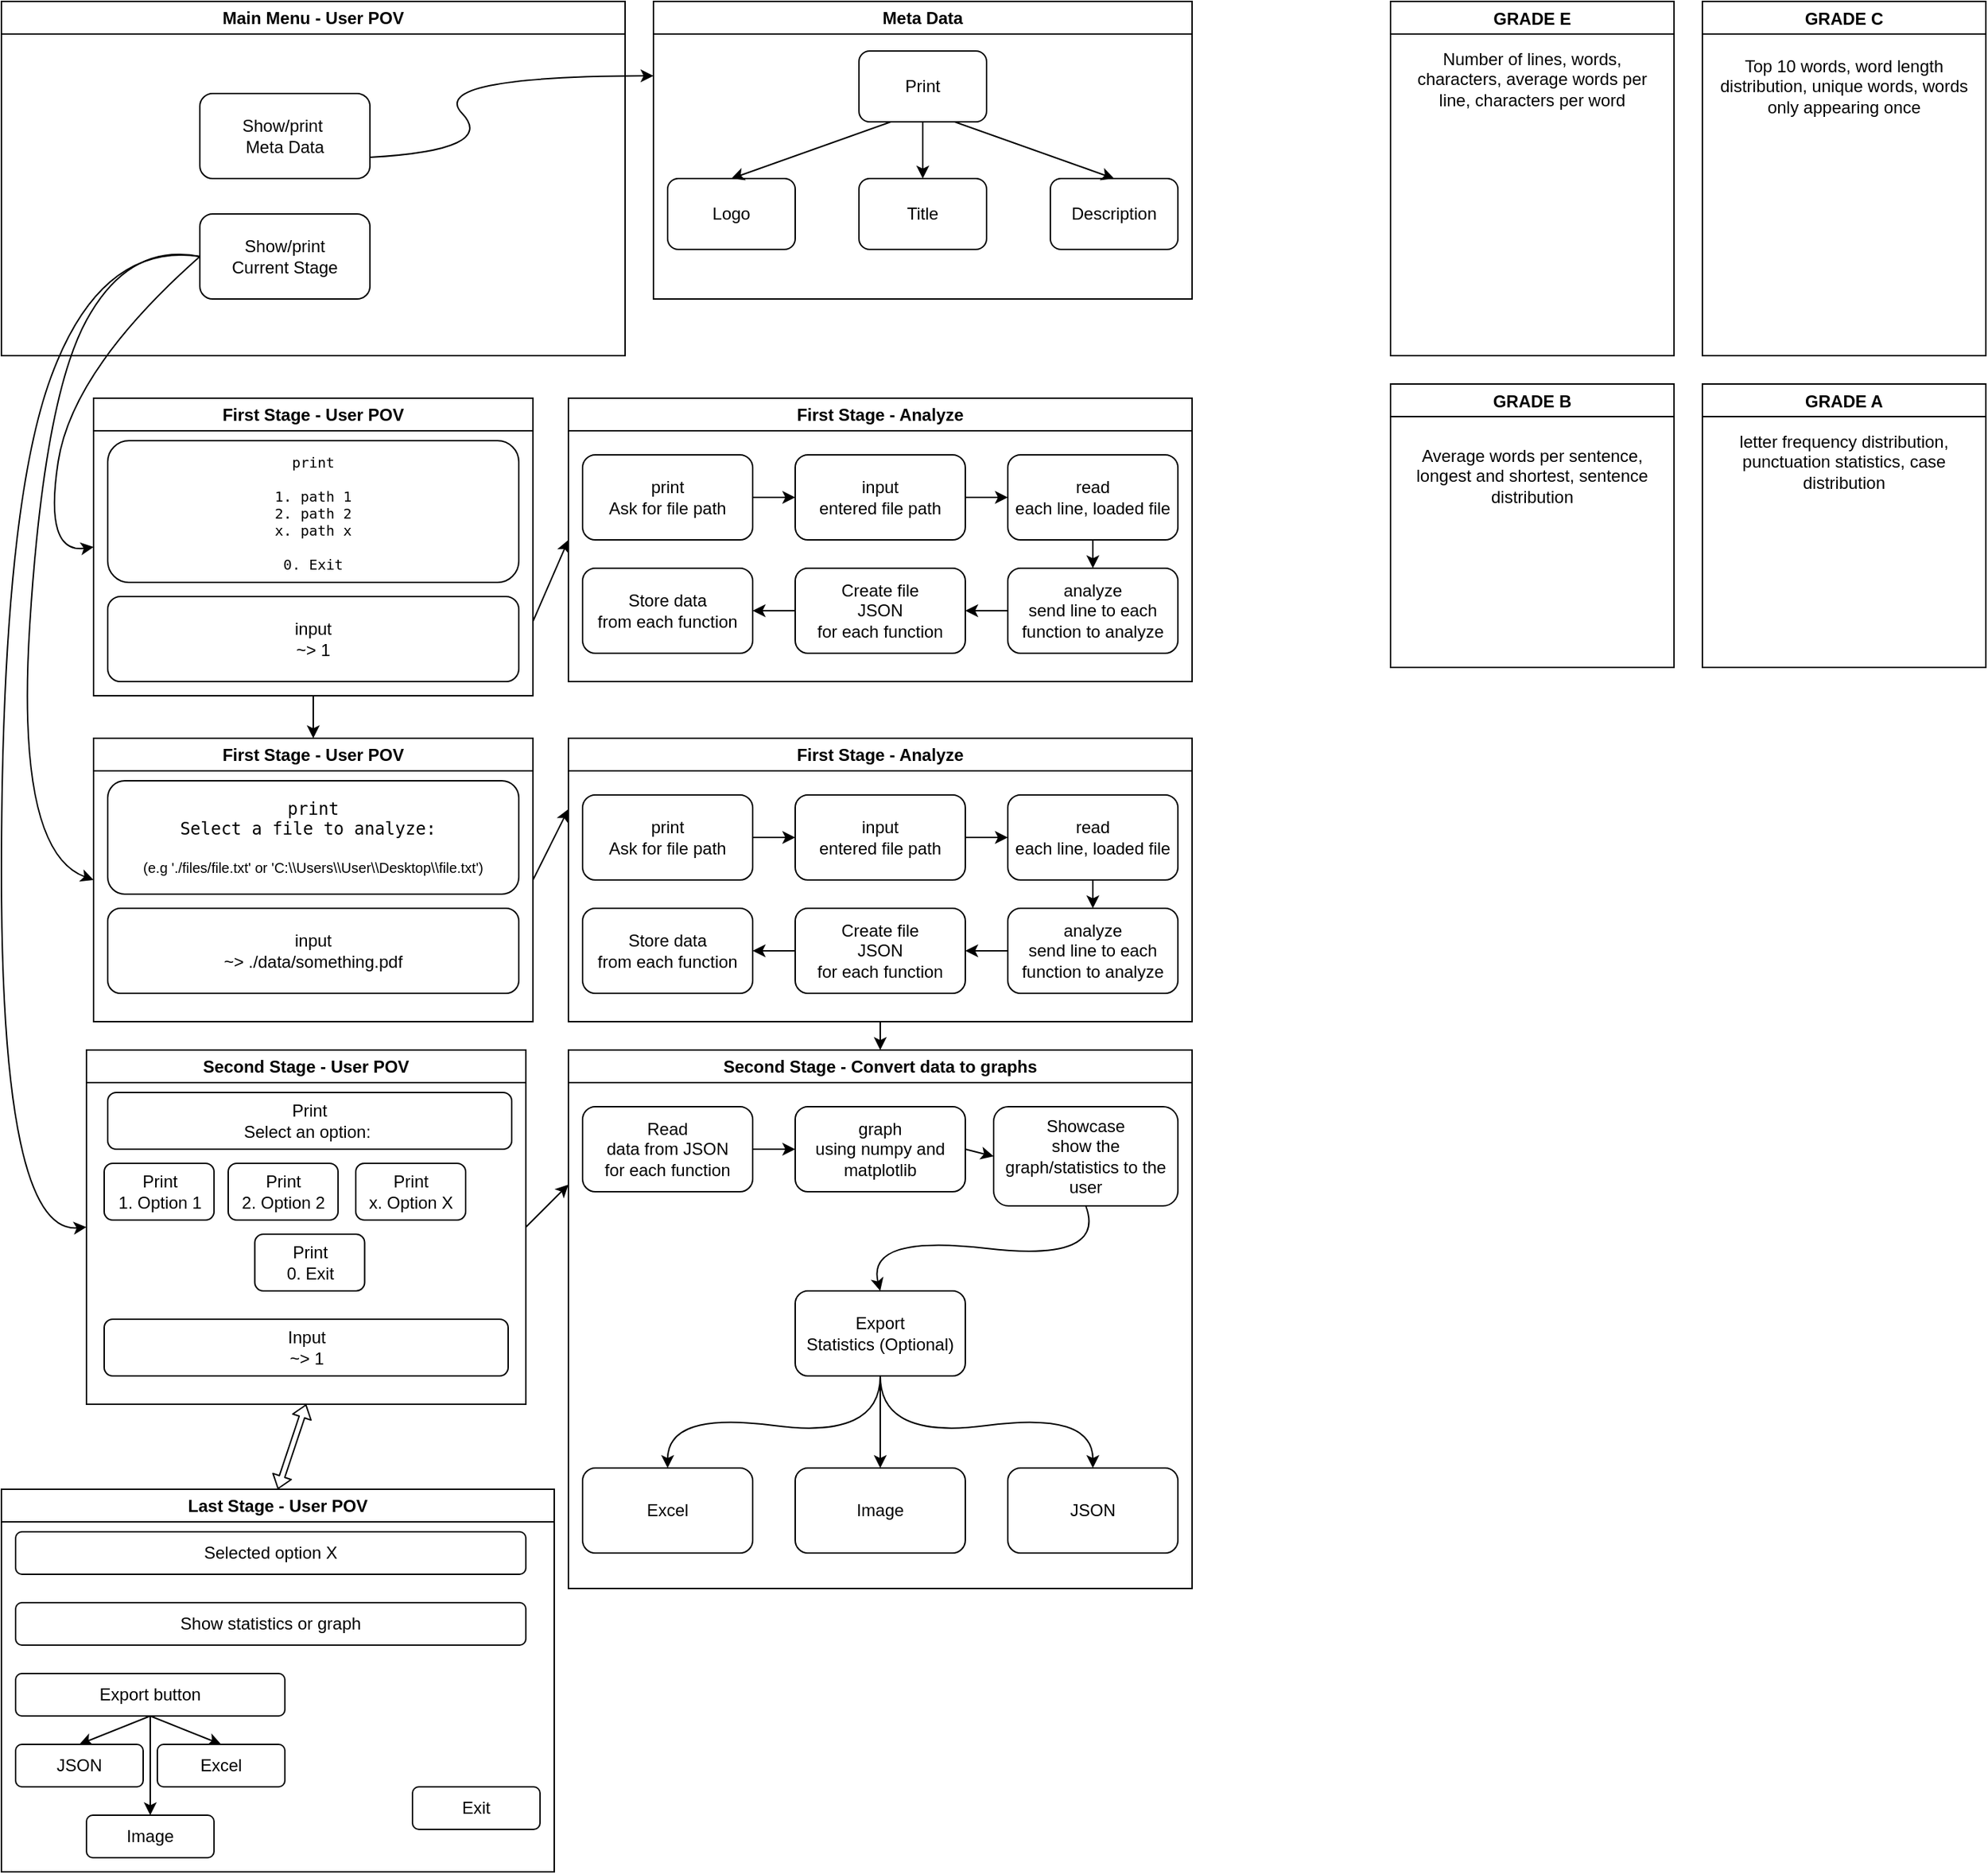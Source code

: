 <mxfile>
    <diagram id="9AL_iBeyxNEIxK2HOIyZ" name="Page-1">
        <mxGraphModel dx="1054" dy="692" grid="1" gridSize="10" guides="1" tooltips="1" connect="1" arrows="1" fold="1" page="1" pageScale="1" pageWidth="850" pageHeight="1100" math="0" shadow="0">
            <root>
                <mxCell id="0"/>
                <mxCell id="1" parent="0"/>
                <mxCell id="54" value="Main Menu - User POV" style="swimlane;whiteSpace=wrap;html=1;startSize=23;" parent="1" vertex="1">
                    <mxGeometry x="10" y="10" width="440" height="250" as="geometry"/>
                </mxCell>
                <mxCell id="66" value="&lt;div&gt;Show/print&lt;/div&gt;Current Stage" style="rounded=1;whiteSpace=wrap;html=1;" parent="54" vertex="1">
                    <mxGeometry x="140" y="150" width="120" height="60" as="geometry"/>
                </mxCell>
                <mxCell id="68" value="Show/print&lt;span style=&quot;color: rgb(63, 63, 63); background-color: transparent;&quot;&gt;&amp;nbsp;&lt;/span&gt;&lt;div&gt;&lt;div&gt;Meta Data&lt;/div&gt;&lt;/div&gt;" style="rounded=1;whiteSpace=wrap;html=1;" parent="54" vertex="1">
                    <mxGeometry x="140" y="65" width="120" height="60" as="geometry"/>
                </mxCell>
                <mxCell id="64" value="Meta Data" style="swimlane;whiteSpace=wrap;html=1;" parent="1" vertex="1">
                    <mxGeometry x="470" y="10" width="380" height="210" as="geometry"/>
                </mxCell>
                <mxCell id="56" value="Print" style="rounded=1;whiteSpace=wrap;html=1;" parent="64" vertex="1">
                    <mxGeometry x="145" y="35" width="90" height="50" as="geometry"/>
                </mxCell>
                <mxCell id="58" value="Title" style="rounded=1;whiteSpace=wrap;html=1;" parent="64" vertex="1">
                    <mxGeometry x="145" y="125" width="90" height="50" as="geometry"/>
                </mxCell>
                <mxCell id="57" value="Logo" style="rounded=1;whiteSpace=wrap;html=1;" parent="64" vertex="1">
                    <mxGeometry x="10" y="125" width="90" height="50" as="geometry"/>
                </mxCell>
                <mxCell id="59" value="Description" style="rounded=1;whiteSpace=wrap;html=1;" parent="64" vertex="1">
                    <mxGeometry x="280" y="125" width="90" height="50" as="geometry"/>
                </mxCell>
                <mxCell id="61" style="edgeStyle=none;html=1;exitX=0.5;exitY=1;exitDx=0;exitDy=0;entryX=0.5;entryY=0;entryDx=0;entryDy=0;" parent="64" source="56" target="58" edge="1">
                    <mxGeometry relative="1" as="geometry"/>
                </mxCell>
                <mxCell id="60" style="edgeStyle=none;html=1;exitX=0.25;exitY=1;exitDx=0;exitDy=0;entryX=0.5;entryY=0;entryDx=0;entryDy=0;" parent="64" source="56" target="57" edge="1">
                    <mxGeometry relative="1" as="geometry"/>
                </mxCell>
                <mxCell id="62" style="edgeStyle=none;html=1;exitX=0.75;exitY=1;exitDx=0;exitDy=0;entryX=0.5;entryY=0;entryDx=0;entryDy=0;" parent="64" source="56" target="59" edge="1">
                    <mxGeometry relative="1" as="geometry"/>
                </mxCell>
                <mxCell id="106" style="edgeStyle=none;html=1;exitX=0.5;exitY=1;exitDx=0;exitDy=0;entryX=0.5;entryY=0;entryDx=0;entryDy=0;" parent="1" source="70" target="84" edge="1">
                    <mxGeometry relative="1" as="geometry"/>
                </mxCell>
                <mxCell id="70" value="First Stage - Analyze" style="swimlane;whiteSpace=wrap;html=1;" parent="1" vertex="1">
                    <mxGeometry x="410" y="530" width="440" height="200" as="geometry"/>
                </mxCell>
                <mxCell id="74" style="edgeStyle=none;html=1;exitX=1;exitY=0.5;exitDx=0;exitDy=0;entryX=0;entryY=0.5;entryDx=0;entryDy=0;" parent="70" source="71" target="72" edge="1">
                    <mxGeometry relative="1" as="geometry"/>
                </mxCell>
                <mxCell id="71" value="print&lt;div&gt;Ask for file path&lt;/div&gt;" style="rounded=1;whiteSpace=wrap;html=1;" parent="70" vertex="1">
                    <mxGeometry x="10" y="40" width="120" height="60" as="geometry"/>
                </mxCell>
                <mxCell id="75" style="edgeStyle=none;html=1;exitX=1;exitY=0.5;exitDx=0;exitDy=0;entryX=0;entryY=0.5;entryDx=0;entryDy=0;" parent="70" source="72" target="73" edge="1">
                    <mxGeometry relative="1" as="geometry"/>
                </mxCell>
                <mxCell id="72" value="input&lt;br&gt;&lt;div&gt;entered file path&lt;/div&gt;" style="rounded=1;whiteSpace=wrap;html=1;" parent="70" vertex="1">
                    <mxGeometry x="160" y="40" width="120" height="60" as="geometry"/>
                </mxCell>
                <mxCell id="77" style="edgeStyle=none;html=1;exitX=0.5;exitY=1;exitDx=0;exitDy=0;entryX=0.5;entryY=0;entryDx=0;entryDy=0;" parent="70" source="73" target="78" edge="1">
                    <mxGeometry relative="1" as="geometry">
                        <mxPoint x="460" y="70" as="targetPoint"/>
                    </mxGeometry>
                </mxCell>
                <mxCell id="73" value="read&lt;br&gt;&lt;div&gt;each line, loaded file&lt;/div&gt;" style="rounded=1;whiteSpace=wrap;html=1;" parent="70" vertex="1">
                    <mxGeometry x="310" y="40" width="120" height="60" as="geometry"/>
                </mxCell>
                <mxCell id="81" style="edgeStyle=none;html=1;exitX=0;exitY=0.5;exitDx=0;exitDy=0;entryX=1;entryY=0.5;entryDx=0;entryDy=0;" parent="70" source="78" target="80" edge="1">
                    <mxGeometry relative="1" as="geometry"/>
                </mxCell>
                <mxCell id="78" value="analyze&lt;div&gt;send line to each function to analyze&lt;/div&gt;" style="rounded=1;whiteSpace=wrap;html=1;" parent="70" vertex="1">
                    <mxGeometry x="310" y="120" width="120" height="60" as="geometry"/>
                </mxCell>
                <mxCell id="83" style="edgeStyle=none;html=1;exitX=0;exitY=0.5;exitDx=0;exitDy=0;entryX=1;entryY=0.5;entryDx=0;entryDy=0;" parent="70" source="80" target="82" edge="1">
                    <mxGeometry relative="1" as="geometry"/>
                </mxCell>
                <mxCell id="80" value="Create file&lt;div&gt;JSON&lt;/div&gt;&lt;div&gt;for each function&lt;/div&gt;" style="rounded=1;whiteSpace=wrap;html=1;" parent="70" vertex="1">
                    <mxGeometry x="160" y="120" width="120" height="60" as="geometry"/>
                </mxCell>
                <mxCell id="82" value="Store data&lt;div&gt;from each function&lt;/div&gt;" style="rounded=1;whiteSpace=wrap;html=1;" parent="70" vertex="1">
                    <mxGeometry x="10" y="120" width="120" height="60" as="geometry"/>
                </mxCell>
                <mxCell id="84" value="Second Stage - Convert data to graphs" style="swimlane;whiteSpace=wrap;html=1;" parent="1" vertex="1">
                    <mxGeometry x="410" y="750" width="440" height="380" as="geometry"/>
                </mxCell>
                <mxCell id="85" style="edgeStyle=none;html=1;exitX=1;exitY=0.5;exitDx=0;exitDy=0;entryX=0;entryY=0.5;entryDx=0;entryDy=0;" parent="84" source="86" target="88" edge="1">
                    <mxGeometry relative="1" as="geometry"/>
                </mxCell>
                <mxCell id="86" value="Read&lt;div&gt;data from JSON&lt;/div&gt;&lt;div&gt;for each function&lt;/div&gt;" style="rounded=1;whiteSpace=wrap;html=1;" parent="84" vertex="1">
                    <mxGeometry x="10" y="40" width="120" height="60" as="geometry"/>
                </mxCell>
                <mxCell id="131" style="edgeStyle=none;html=1;exitX=1;exitY=0.5;exitDx=0;exitDy=0;entryX=0;entryY=0.5;entryDx=0;entryDy=0;" parent="84" source="88" target="130" edge="1">
                    <mxGeometry relative="1" as="geometry"/>
                </mxCell>
                <mxCell id="88" value="graph&lt;div&gt;using numpy and matplotlib&lt;/div&gt;" style="rounded=1;whiteSpace=wrap;html=1;" parent="84" vertex="1">
                    <mxGeometry x="160" y="40" width="120" height="60" as="geometry"/>
                </mxCell>
                <mxCell id="125" style="edgeStyle=none;html=1;exitX=0.5;exitY=1;exitDx=0;exitDy=0;entryX=0.5;entryY=0;entryDx=0;entryDy=0;" parent="84" source="90" target="94" edge="1">
                    <mxGeometry relative="1" as="geometry"/>
                </mxCell>
                <mxCell id="90" value="Export&lt;div&gt;Statistics (Optional)&lt;/div&gt;" style="rounded=1;whiteSpace=wrap;html=1;" parent="84" vertex="1">
                    <mxGeometry x="160" y="170" width="120" height="60" as="geometry"/>
                </mxCell>
                <mxCell id="92" value="JSON" style="rounded=1;whiteSpace=wrap;html=1;" parent="84" vertex="1">
                    <mxGeometry x="310" y="295" width="120" height="60" as="geometry"/>
                </mxCell>
                <mxCell id="94" value="Image" style="rounded=1;whiteSpace=wrap;html=1;" parent="84" vertex="1">
                    <mxGeometry x="160" y="295" width="120" height="60" as="geometry"/>
                </mxCell>
                <mxCell id="95" value="Excel" style="rounded=1;whiteSpace=wrap;html=1;" parent="84" vertex="1">
                    <mxGeometry x="10" y="295" width="120" height="60" as="geometry"/>
                </mxCell>
                <mxCell id="128" value="" style="curved=1;endArrow=classic;html=1;exitX=0.5;exitY=1;exitDx=0;exitDy=0;entryX=0.5;entryY=0;entryDx=0;entryDy=0;" parent="84" source="90" target="95" edge="1">
                    <mxGeometry width="50" height="50" relative="1" as="geometry">
                        <mxPoint x="50" y="275" as="sourcePoint"/>
                        <mxPoint x="100" y="225" as="targetPoint"/>
                        <Array as="points">
                            <mxPoint x="220" y="275"/>
                            <mxPoint x="70" y="255"/>
                        </Array>
                    </mxGeometry>
                </mxCell>
                <mxCell id="129" value="" style="curved=1;endArrow=classic;html=1;exitX=0.5;exitY=1;exitDx=0;exitDy=0;entryX=0.5;entryY=0;entryDx=0;entryDy=0;" parent="84" source="90" target="92" edge="1">
                    <mxGeometry width="50" height="50" relative="1" as="geometry">
                        <mxPoint x="230" y="240" as="sourcePoint"/>
                        <mxPoint x="80" y="305" as="targetPoint"/>
                        <Array as="points">
                            <mxPoint x="220" y="275"/>
                            <mxPoint x="370" y="255"/>
                        </Array>
                    </mxGeometry>
                </mxCell>
                <mxCell id="130" value="Showcase&lt;div&gt;show the graph/statistics to the user&lt;/div&gt;" style="rounded=1;whiteSpace=wrap;html=1;" parent="84" vertex="1">
                    <mxGeometry x="300" y="40" width="130" height="70" as="geometry"/>
                </mxCell>
                <mxCell id="133" value="" style="curved=1;endArrow=classic;html=1;exitX=0.5;exitY=1;exitDx=0;exitDy=0;entryX=0.5;entryY=0;entryDx=0;entryDy=0;" parent="84" source="130" target="90" edge="1">
                    <mxGeometry width="50" height="50" relative="1" as="geometry">
                        <mxPoint x="365" y="50" as="sourcePoint"/>
                        <mxPoint x="260" y="90" as="targetPoint"/>
                        <Array as="points">
                            <mxPoint x="380" y="150"/>
                            <mxPoint x="210" y="130"/>
                        </Array>
                    </mxGeometry>
                </mxCell>
                <mxCell id="108" value="" style="curved=1;endArrow=classic;html=1;exitX=1;exitY=0.75;exitDx=0;exitDy=0;entryX=0;entryY=0.25;entryDx=0;entryDy=0;" parent="1" source="68" target="64" edge="1">
                    <mxGeometry width="50" height="50" relative="1" as="geometry">
                        <mxPoint x="310" y="130" as="sourcePoint"/>
                        <mxPoint x="360" y="80" as="targetPoint"/>
                        <Array as="points">
                            <mxPoint x="360" y="115"/>
                            <mxPoint x="310" y="63"/>
                        </Array>
                    </mxGeometry>
                </mxCell>
                <mxCell id="112" style="edgeStyle=none;html=1;exitX=1;exitY=0.5;exitDx=0;exitDy=0;entryX=0;entryY=0.25;entryDx=0;entryDy=0;" parent="1" source="110" target="70" edge="1">
                    <mxGeometry relative="1" as="geometry"/>
                </mxCell>
                <mxCell id="110" value="First Stage - User POV" style="swimlane;whiteSpace=wrap;html=1;" parent="1" vertex="1">
                    <mxGeometry x="75" y="530" width="310" height="200" as="geometry"/>
                </mxCell>
                <mxCell id="114" value="&lt;pre&gt;print&lt;br/&gt;Select a file to analyze: &lt;/pre&gt;&lt;pre&gt;&lt;p data-pm-slice=&quot;0 0 []&quot;&gt;&lt;span style=&quot;background-color: transparent; font-family: Helvetica; white-space: normal; font-size: 10px;&quot;&gt;(e.g &#39;./files/file.txt&#39; or &#39;C:\\Users\\User\\Desktop\\file.txt&#39;)&lt;/span&gt;&lt;/p&gt;&lt;/pre&gt;" style="rounded=1;whiteSpace=wrap;html=1;" parent="110" vertex="1">
                    <mxGeometry x="10" y="30" width="290" height="80" as="geometry"/>
                </mxCell>
                <mxCell id="116" value="&lt;div&gt;input&lt;/div&gt;&lt;div&gt;~&amp;gt; ./data/something.pdf&lt;/div&gt;" style="rounded=1;whiteSpace=wrap;html=1;" parent="110" vertex="1">
                    <mxGeometry x="10" y="120" width="290" height="60" as="geometry"/>
                </mxCell>
                <mxCell id="113" style="edgeStyle=none;html=1;exitX=1;exitY=0.5;exitDx=0;exitDy=0;entryX=0;entryY=0.25;entryDx=0;entryDy=0;" parent="1" source="111" target="84" edge="1">
                    <mxGeometry relative="1" as="geometry"/>
                </mxCell>
                <mxCell id="111" value="Second Stage - User POV" style="swimlane;whiteSpace=wrap;html=1;" parent="1" vertex="1">
                    <mxGeometry x="70" y="750" width="310" height="250" as="geometry"/>
                </mxCell>
                <mxCell id="119" value="Print&lt;div&gt;Select an option:&amp;nbsp;&lt;/div&gt;" style="rounded=1;whiteSpace=wrap;html=1;" parent="111" vertex="1">
                    <mxGeometry x="15" y="30" width="285" height="40" as="geometry"/>
                </mxCell>
                <mxCell id="120" value="Print&lt;div&gt;1. Option 1&lt;/div&gt;" style="rounded=1;whiteSpace=wrap;html=1;" parent="111" vertex="1">
                    <mxGeometry x="12.5" y="80" width="77.5" height="40" as="geometry"/>
                </mxCell>
                <mxCell id="121" value="Print&lt;div&gt;2. Option 2&lt;/div&gt;" style="rounded=1;whiteSpace=wrap;html=1;" parent="111" vertex="1">
                    <mxGeometry x="100" y="80" width="77.5" height="40" as="geometry"/>
                </mxCell>
                <mxCell id="122" value="Print&lt;div&gt;x. Option X&lt;/div&gt;" style="rounded=1;whiteSpace=wrap;html=1;" parent="111" vertex="1">
                    <mxGeometry x="190" y="80" width="77.5" height="40" as="geometry"/>
                </mxCell>
                <mxCell id="123" value="Print&lt;div&gt;0. Exit&lt;/div&gt;" style="rounded=1;whiteSpace=wrap;html=1;" parent="111" vertex="1">
                    <mxGeometry x="118.75" y="130" width="77.5" height="40" as="geometry"/>
                </mxCell>
                <mxCell id="124" value="Input&lt;div&gt;~&amp;gt; 1&lt;/div&gt;" style="rounded=1;whiteSpace=wrap;html=1;" parent="111" vertex="1">
                    <mxGeometry x="12.5" y="190" width="285" height="40" as="geometry"/>
                </mxCell>
                <mxCell id="117" value="" style="curved=1;endArrow=classic;html=1;entryX=0;entryY=0.5;entryDx=0;entryDy=0;exitX=0;exitY=0.5;exitDx=0;exitDy=0;" parent="1" source="66" target="110" edge="1">
                    <mxGeometry width="50" height="50" relative="1" as="geometry">
                        <mxPoint x="220" y="270" as="sourcePoint"/>
                        <mxPoint x="110" y="210" as="targetPoint"/>
                        <Array as="points">
                            <mxPoint x="100" y="180"/>
                            <mxPoint x="40" y="290"/>
                            <mxPoint x="20" y="610"/>
                        </Array>
                    </mxGeometry>
                </mxCell>
                <mxCell id="118" value="" style="curved=1;endArrow=classic;html=1;exitX=0;exitY=0.5;exitDx=0;exitDy=0;entryX=0;entryY=0.5;entryDx=0;entryDy=0;" parent="1" source="66" target="111" edge="1">
                    <mxGeometry width="50" height="50" relative="1" as="geometry">
                        <mxPoint x="60" y="210" as="sourcePoint"/>
                        <mxPoint x="110" y="160" as="targetPoint"/>
                        <Array as="points">
                            <mxPoint x="80" y="180"/>
                            <mxPoint x="10" y="370"/>
                            <mxPoint x="10" y="880"/>
                        </Array>
                    </mxGeometry>
                </mxCell>
                <mxCell id="135" value="Last Stage - User POV" style="swimlane;whiteSpace=wrap;html=1;" parent="1" vertex="1">
                    <mxGeometry x="10" y="1060" width="390" height="270" as="geometry"/>
                </mxCell>
                <mxCell id="137" value="Selected option X" style="rounded=1;whiteSpace=wrap;html=1;" parent="135" vertex="1">
                    <mxGeometry x="10" y="30" width="360" height="30" as="geometry"/>
                </mxCell>
                <mxCell id="138" value="Show statistics or graph" style="rounded=1;whiteSpace=wrap;html=1;" parent="135" vertex="1">
                    <mxGeometry x="10" y="80" width="360" height="30" as="geometry"/>
                </mxCell>
                <mxCell id="141" style="edgeStyle=none;html=1;exitX=0.5;exitY=1;exitDx=0;exitDy=0;entryX=0.5;entryY=0;entryDx=0;entryDy=0;" parent="135" source="139" target="140" edge="1">
                    <mxGeometry relative="1" as="geometry"/>
                </mxCell>
                <mxCell id="144" style="edgeStyle=none;html=1;exitX=0.5;exitY=1;exitDx=0;exitDy=0;entryX=0.5;entryY=0;entryDx=0;entryDy=0;" parent="135" source="139" target="142" edge="1">
                    <mxGeometry relative="1" as="geometry"/>
                </mxCell>
                <mxCell id="146" style="edgeStyle=none;html=1;exitX=0.5;exitY=1;exitDx=0;exitDy=0;" parent="135" source="139" target="145" edge="1">
                    <mxGeometry relative="1" as="geometry"/>
                </mxCell>
                <mxCell id="139" value="Export button" style="rounded=1;whiteSpace=wrap;html=1;" parent="135" vertex="1">
                    <mxGeometry x="10" y="130" width="190" height="30" as="geometry"/>
                </mxCell>
                <mxCell id="140" value="JSON" style="rounded=1;whiteSpace=wrap;html=1;" parent="135" vertex="1">
                    <mxGeometry x="10" y="180" width="90" height="30" as="geometry"/>
                </mxCell>
                <mxCell id="142" value="Excel" style="rounded=1;whiteSpace=wrap;html=1;" parent="135" vertex="1">
                    <mxGeometry x="110" y="180" width="90" height="30" as="geometry"/>
                </mxCell>
                <mxCell id="143" value="Exit" style="rounded=1;whiteSpace=wrap;html=1;" parent="135" vertex="1">
                    <mxGeometry x="290" y="210" width="90" height="30" as="geometry"/>
                </mxCell>
                <mxCell id="145" value="Image" style="rounded=1;whiteSpace=wrap;html=1;" parent="135" vertex="1">
                    <mxGeometry x="60" y="230" width="90" height="30" as="geometry"/>
                </mxCell>
                <mxCell id="136" value="" style="shape=flexArrow;endArrow=classic;startArrow=classic;html=1;entryX=0.5;entryY=1;entryDx=0;entryDy=0;exitX=0.5;exitY=0;exitDx=0;exitDy=0;endWidth=8.548;endSize=2.67;width=4;startSize=2.67;startWidth=8.548;" parent="1" source="135" target="111" edge="1">
                    <mxGeometry width="100" height="100" relative="1" as="geometry">
                        <mxPoint x="180" y="1180" as="sourcePoint"/>
                        <mxPoint x="280" y="1080" as="targetPoint"/>
                        <Array as="points">
                            <mxPoint x="225" y="1000"/>
                        </Array>
                    </mxGeometry>
                </mxCell>
                <mxCell id="148" value="GRADE E" style="swimlane;" vertex="1" parent="1">
                    <mxGeometry x="990" y="10" width="200" height="250" as="geometry"/>
                </mxCell>
                <mxCell id="152" value="Number of lines, words, characters, average words per line, characters per word" style="text;html=1;align=center;verticalAlign=middle;whiteSpace=wrap;rounded=0;" vertex="1" parent="148">
                    <mxGeometry x="10" y="30" width="180" height="50" as="geometry"/>
                </mxCell>
                <mxCell id="149" value="GRADE C" style="swimlane;startSize=23;" vertex="1" parent="1">
                    <mxGeometry x="1210" y="10" width="200" height="250" as="geometry"/>
                </mxCell>
                <mxCell id="153" value="Top 10 words, word length distribution, unique words, words only appearing once" style="text;html=1;align=center;verticalAlign=middle;whiteSpace=wrap;rounded=0;" vertex="1" parent="149">
                    <mxGeometry x="10" y="35" width="180" height="50" as="geometry"/>
                </mxCell>
                <mxCell id="150" value="GRADE B" style="swimlane;" vertex="1" parent="1">
                    <mxGeometry x="990" y="280" width="200" height="200" as="geometry"/>
                </mxCell>
                <mxCell id="154" value="Average words per sentence, longest and shortest, sentence distribution" style="text;html=1;align=center;verticalAlign=middle;whiteSpace=wrap;rounded=0;" vertex="1" parent="150">
                    <mxGeometry x="10" y="40" width="180" height="50" as="geometry"/>
                </mxCell>
                <mxCell id="151" value="GRADE A" style="swimlane;" vertex="1" parent="1">
                    <mxGeometry x="1210" y="280" width="200" height="200" as="geometry"/>
                </mxCell>
                <mxCell id="155" value="letter frequency distribution, punctuation statistics, case distribution" style="text;html=1;align=center;verticalAlign=middle;whiteSpace=wrap;rounded=0;" vertex="1" parent="151">
                    <mxGeometry x="10" y="30" width="180" height="50" as="geometry"/>
                </mxCell>
                <mxCell id="171" style="edgeStyle=none;html=1;exitX=1;exitY=0.75;exitDx=0;exitDy=0;entryX=0;entryY=0.5;entryDx=0;entryDy=0;" edge="1" parent="1" source="156" target="159">
                    <mxGeometry relative="1" as="geometry">
                        <mxPoint x="400" y="380" as="targetPoint"/>
                    </mxGeometry>
                </mxCell>
                <mxCell id="172" style="edgeStyle=none;html=1;exitX=0.5;exitY=1;exitDx=0;exitDy=0;entryX=0.5;entryY=0;entryDx=0;entryDy=0;" edge="1" parent="1" source="156" target="110">
                    <mxGeometry relative="1" as="geometry"/>
                </mxCell>
                <mxCell id="156" value="First Stage - User POV" style="swimlane;whiteSpace=wrap;html=1;" vertex="1" parent="1">
                    <mxGeometry x="75" y="290" width="310" height="210" as="geometry"/>
                </mxCell>
                <mxCell id="157" value="&lt;pre style=&quot;line-height: 100%;&quot;&gt;&lt;font style=&quot;font-size: 10px; line-height: 100%;&quot;&gt;print&lt;/font&gt;&lt;/pre&gt;&lt;pre style=&quot;line-height: 100%;&quot;&gt;&lt;font style=&quot;font-size: 10px; line-height: 100%;&quot;&gt;1. path 1&lt;br&gt;2. path 2&lt;br&gt;x. path x&lt;br&gt;&lt;br&gt;0. Exit&lt;/font&gt;&lt;/pre&gt;" style="rounded=1;whiteSpace=wrap;html=1;" vertex="1" parent="156">
                    <mxGeometry x="10" y="30" width="290" height="100" as="geometry"/>
                </mxCell>
                <mxCell id="158" value="&lt;div&gt;input&lt;/div&gt;&lt;div&gt;~&amp;gt; 1&lt;/div&gt;" style="rounded=1;whiteSpace=wrap;html=1;" vertex="1" parent="156">
                    <mxGeometry x="10" y="140" width="290" height="60" as="geometry"/>
                </mxCell>
                <mxCell id="159" value="First Stage - Analyze" style="swimlane;whiteSpace=wrap;html=1;" vertex="1" parent="1">
                    <mxGeometry x="410" y="290" width="440" height="200" as="geometry"/>
                </mxCell>
                <mxCell id="160" style="edgeStyle=none;html=1;exitX=1;exitY=0.5;exitDx=0;exitDy=0;entryX=0;entryY=0.5;entryDx=0;entryDy=0;" edge="1" parent="159" source="161" target="163">
                    <mxGeometry relative="1" as="geometry"/>
                </mxCell>
                <mxCell id="161" value="print&lt;div&gt;Ask for file path&lt;/div&gt;" style="rounded=1;whiteSpace=wrap;html=1;" vertex="1" parent="159">
                    <mxGeometry x="10" y="40" width="120" height="60" as="geometry"/>
                </mxCell>
                <mxCell id="162" style="edgeStyle=none;html=1;exitX=1;exitY=0.5;exitDx=0;exitDy=0;entryX=0;entryY=0.5;entryDx=0;entryDy=0;" edge="1" parent="159" source="163" target="165">
                    <mxGeometry relative="1" as="geometry"/>
                </mxCell>
                <mxCell id="163" value="input&lt;br&gt;&lt;div&gt;entered file path&lt;/div&gt;" style="rounded=1;whiteSpace=wrap;html=1;" vertex="1" parent="159">
                    <mxGeometry x="160" y="40" width="120" height="60" as="geometry"/>
                </mxCell>
                <mxCell id="164" style="edgeStyle=none;html=1;exitX=0.5;exitY=1;exitDx=0;exitDy=0;entryX=0.5;entryY=0;entryDx=0;entryDy=0;" edge="1" parent="159" source="165" target="167">
                    <mxGeometry relative="1" as="geometry">
                        <mxPoint x="460" y="70" as="targetPoint"/>
                    </mxGeometry>
                </mxCell>
                <mxCell id="165" value="read&lt;br&gt;&lt;div&gt;each line, loaded file&lt;/div&gt;" style="rounded=1;whiteSpace=wrap;html=1;" vertex="1" parent="159">
                    <mxGeometry x="310" y="40" width="120" height="60" as="geometry"/>
                </mxCell>
                <mxCell id="166" style="edgeStyle=none;html=1;exitX=0;exitY=0.5;exitDx=0;exitDy=0;entryX=1;entryY=0.5;entryDx=0;entryDy=0;" edge="1" parent="159" source="167" target="169">
                    <mxGeometry relative="1" as="geometry"/>
                </mxCell>
                <mxCell id="167" value="analyze&lt;div&gt;send line to each function to analyze&lt;/div&gt;" style="rounded=1;whiteSpace=wrap;html=1;" vertex="1" parent="159">
                    <mxGeometry x="310" y="120" width="120" height="60" as="geometry"/>
                </mxCell>
                <mxCell id="168" style="edgeStyle=none;html=1;exitX=0;exitY=0.5;exitDx=0;exitDy=0;entryX=1;entryY=0.5;entryDx=0;entryDy=0;" edge="1" parent="159" source="169" target="170">
                    <mxGeometry relative="1" as="geometry"/>
                </mxCell>
                <mxCell id="169" value="Create file&lt;div&gt;JSON&lt;/div&gt;&lt;div&gt;for each function&lt;/div&gt;" style="rounded=1;whiteSpace=wrap;html=1;" vertex="1" parent="159">
                    <mxGeometry x="160" y="120" width="120" height="60" as="geometry"/>
                </mxCell>
                <mxCell id="170" value="Store data&lt;div&gt;from each function&lt;/div&gt;" style="rounded=1;whiteSpace=wrap;html=1;" vertex="1" parent="159">
                    <mxGeometry x="10" y="120" width="120" height="60" as="geometry"/>
                </mxCell>
                <mxCell id="173" value="" style="curved=1;endArrow=classic;html=1;entryX=0;entryY=0.5;entryDx=0;entryDy=0;exitX=0;exitY=0.5;exitDx=0;exitDy=0;" edge="1" parent="1" source="66" target="156">
                    <mxGeometry width="50" height="50" relative="1" as="geometry">
                        <mxPoint x="400" y="520" as="sourcePoint"/>
                        <mxPoint x="450" y="470" as="targetPoint"/>
                        <Array as="points">
                            <mxPoint x="60" y="270"/>
                            <mxPoint x="40" y="400"/>
                        </Array>
                    </mxGeometry>
                </mxCell>
            </root>
        </mxGraphModel>
    </diagram>
</mxfile>